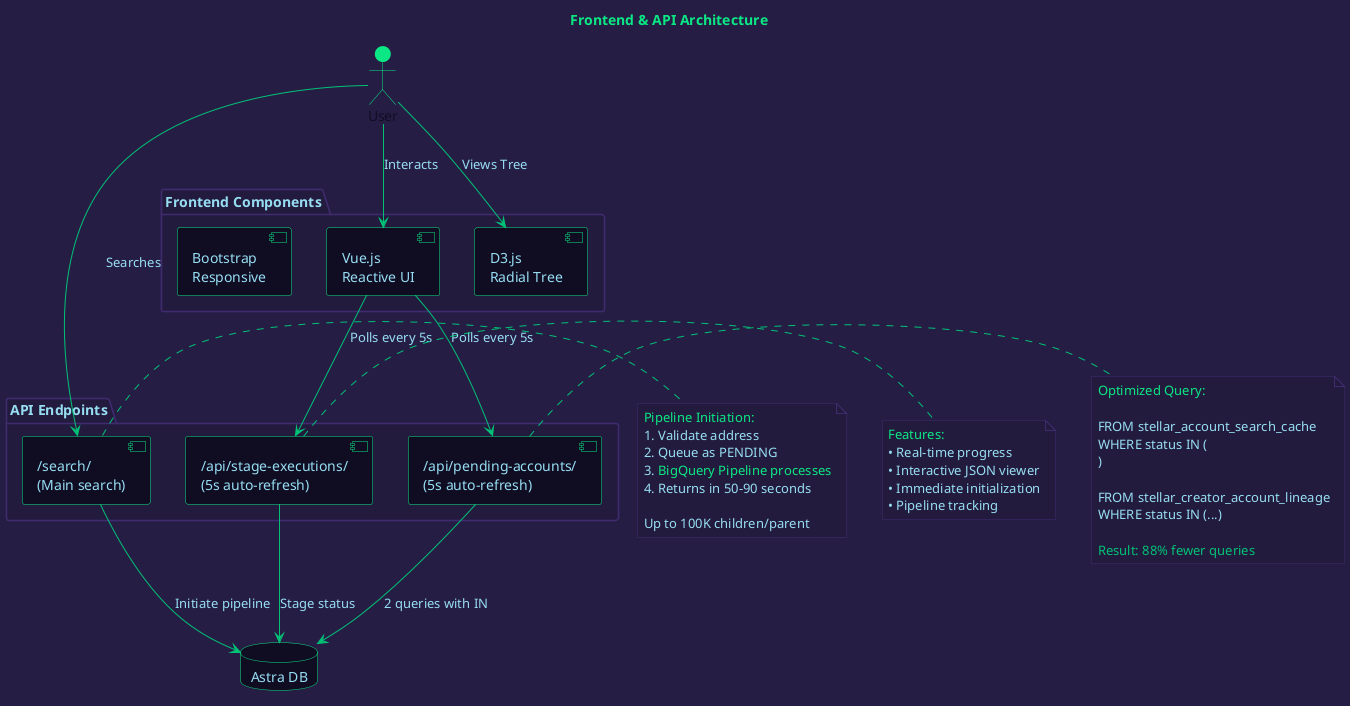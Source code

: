 @startuml Frontend & API Layer

skinparam backgroundColor #261D45
skinparam defaultFontColor #96DDF2

skinparam component {
  BackgroundColor #100D23
  BorderColor #0BE784
  FontColor #96DDF2
  ArrowColor #01C176
}

skinparam database {
  BackgroundColor #100D23
  BorderColor #0BE784
  FontColor #96DDF2
}

skinparam package {
  BackgroundColor #231B3D
  BorderColor #3f2c70
  FontColor #96DDF2
}

skinparam actor {
  BackgroundColor #0BE784
  BorderColor #0BE784
  FontColor #100D23
}

skinparam note {
  BackgroundColor #231B3D
  BorderColor #3f2c70
  FontColor #96DDF2
}

title <color:#0BE784>Frontend & API Architecture

actor User #0BE784

package "Frontend Components" #231B3D {
  component "Vue.js\nReactive UI" as Vue
  component "D3.js\nRadial Tree" as D3
  component "Bootstrap\nResponsive" as Bootstrap
}

package "API Endpoints" #231B3D {
  component "/api/pending-accounts/\n(5s auto-refresh)" as PendingAPI
  component "/api/stage-executions/\n(5s auto-refresh)" as StagesAPI
  component "/search/\n(Main search)" as SearchAPI
}

database "Astra DB" as DB

User -[#01C176]-> Vue : "Interacts"
User -[#01C176]-> D3 : "Views Tree"
Vue -[#01C176]-> PendingAPI : "Polls every 5s"
Vue -[#01C176]-> StagesAPI : "Polls every 5s"
User -[#01C176]-> SearchAPI : "Searches"
PendingAPI -[#01C176]-> DB : "2 queries with IN"
StagesAPI -[#01C176]-> DB : "Stage status"
SearchAPI -[#01C176]-> DB : "Initiate pipeline"

note right of PendingAPI #231B3D
  <color:#0BE784>Optimized Query:
  
  <color:#96DDF2>FROM stellar_account_search_cache
  WHERE status IN (
    'PENDING',
    'IN_PROGRESS',
    'RE_INQUIRY'
  )
  
  FROM stellar_creator_account_lineage
  WHERE status IN (...)
  
  <color:#01C176>Result: 88% fewer queries
end note

note right of SearchAPI #231B3D
  <color:#0BE784>Pipeline Initiation:
  <color:#96DDF2>1. Validate address
  2. Queue as PENDING
  3. <color:#0BE784>BigQuery Pipeline processes
  <color:#96DDF2>4. Returns in 50-90 seconds
  
  <color:#96DDF2>Up to 100K children/parent
end note

note right of StagesAPI #231B3D
  <color:#0BE784>Features:
  <color:#96DDF2>• Real-time progress
  • Interactive JSON viewer
  • Immediate initialization
  • Pipeline tracking
end note

@enduml
